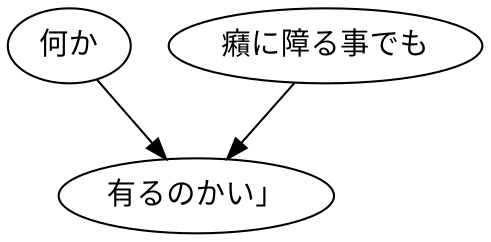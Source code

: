 digraph graph5336 {
	node0 [label="何か"];
	node1 [label="癪に障る事でも"];
	node2 [label="有るのかい」"];
	node0 -> node2;
	node1 -> node2;
}
